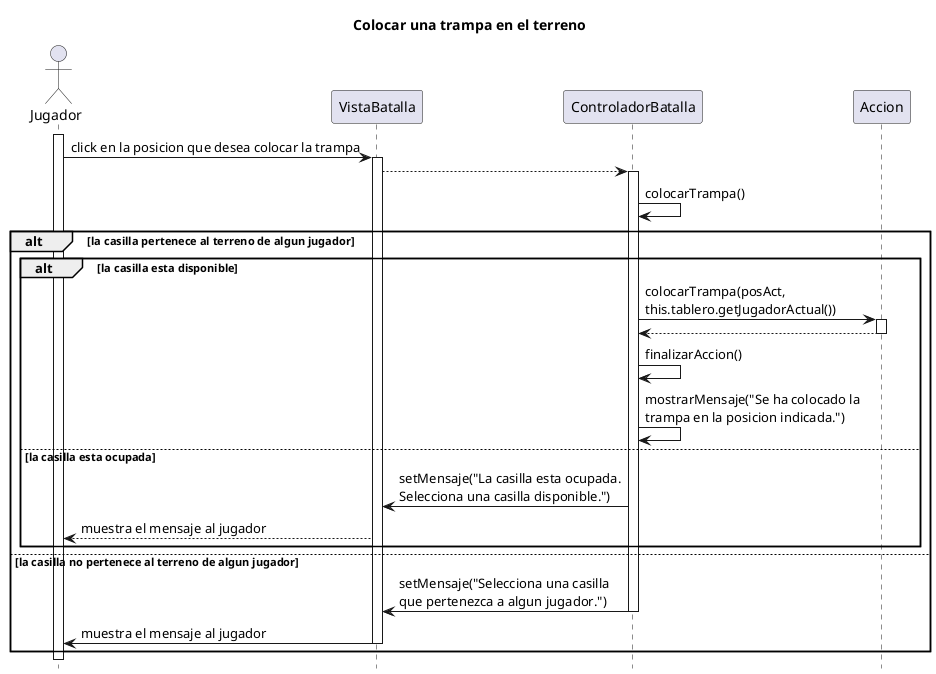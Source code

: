 @startuml
hide footbox
title Colocar una trampa en el terreno

actor Jugador as j

participant VistaBatalla as visBat
participant ControladorBatalla as contBat
participant Accion as ac

activate j
    j-> visBat:click en la posicion que desea colocar la trampa
    activate visBat
    visBat--> contBat
    activate contBat
    contBat->contBat:colocarTrampa()

    alt la casilla pertenece al terreno de algun jugador 

        alt la casilla esta disponible
        contBat-> ac:colocarTrampa(posAct,\nthis.tablero.getJugadorActual())
        activate ac
        ac--> contBat
        deactivate ac
        
        contBat->contBat:finalizarAccion()
        contBat-> contBat: mostrarMensaje("Se ha colocado la\ntrampa en la posicion indicada.")

        else la casilla esta ocupada
        contBat-> visBat:setMensaje("La casilla esta ocupada.\nSelecciona una casilla disponible.")
        visBat--> j: muestra el mensaje al jugador
        end

    else la casilla no pertenece al terreno de algun jugador
    contBat-> visBat:setMensaje("Selecciona una casilla\nque pertenezca a algun jugador.")
    deactivate contBat
    visBat-> j: muestra el mensaje al jugador
    deactivate visBat
    end

@enduml